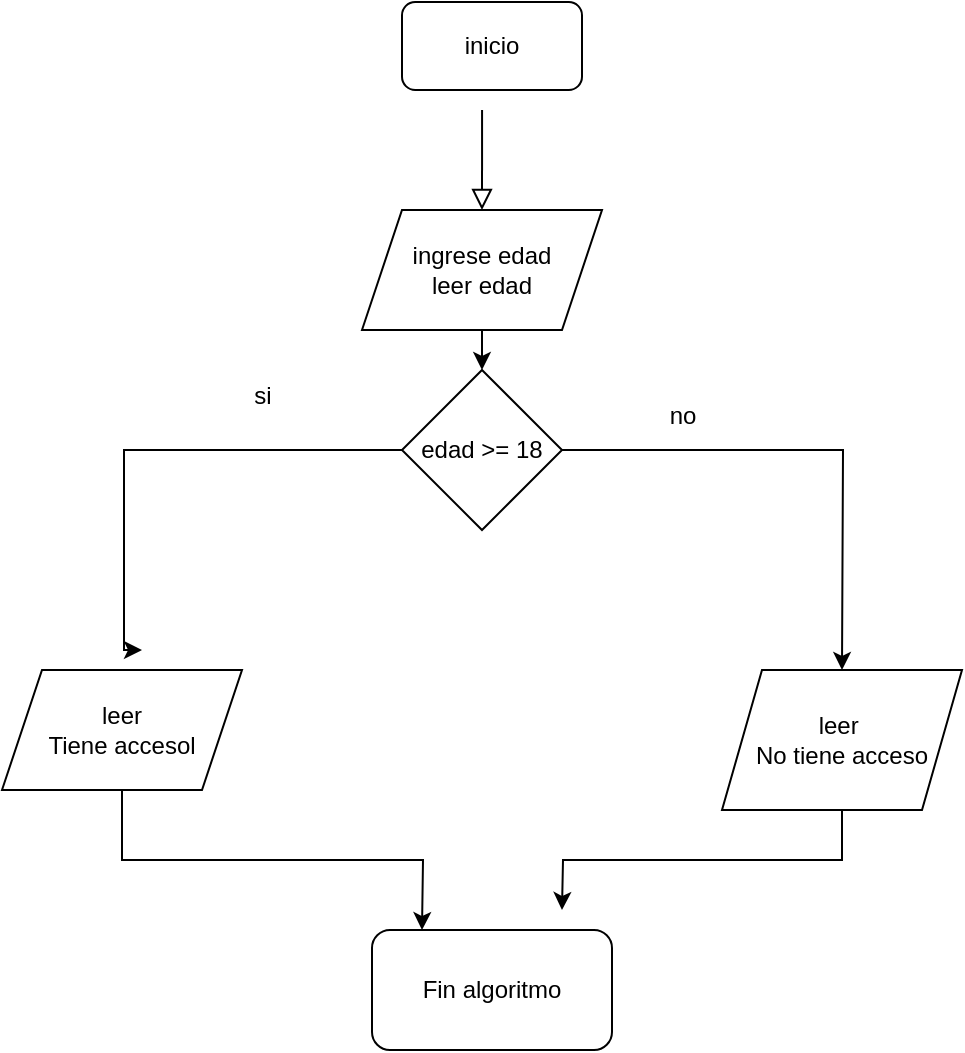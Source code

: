 <mxfile version="26.0.10">
  <diagram id="C5RBs43oDa-KdzZeNtuy" name="Page-1">
    <mxGraphModel dx="1431" dy="766" grid="1" gridSize="10" guides="1" tooltips="1" connect="1" arrows="1" fold="1" page="1" pageScale="1" pageWidth="827" pageHeight="1169" math="0" shadow="0">
      <root>
        <mxCell id="WIyWlLk6GJQsqaUBKTNV-0" />
        <mxCell id="WIyWlLk6GJQsqaUBKTNV-1" parent="WIyWlLk6GJQsqaUBKTNV-0" />
        <mxCell id="WIyWlLk6GJQsqaUBKTNV-2" value="" style="rounded=0;html=1;jettySize=auto;orthogonalLoop=1;fontSize=11;endArrow=block;endFill=0;endSize=8;strokeWidth=1;shadow=0;labelBackgroundColor=none;edgeStyle=orthogonalEdgeStyle;" parent="WIyWlLk6GJQsqaUBKTNV-1" edge="1">
          <mxGeometry relative="1" as="geometry">
            <mxPoint x="220.04" y="120" as="sourcePoint" />
            <mxPoint x="220" y="170" as="targetPoint" />
          </mxGeometry>
        </mxCell>
        <mxCell id="ODrckqSTQVsjg8SGFy-b-3" value="Text" style="text;html=1;align=center;verticalAlign=middle;resizable=0;points=[];autosize=1;strokeColor=none;fillColor=none;fontSize=16;" parent="WIyWlLk6GJQsqaUBKTNV-1" vertex="1">
          <mxGeometry x="199" y="81" width="50" height="30" as="geometry" />
        </mxCell>
        <mxCell id="ODrckqSTQVsjg8SGFy-b-5" value="inicio" style="rounded=1;whiteSpace=wrap;html=1;" parent="WIyWlLk6GJQsqaUBKTNV-1" vertex="1">
          <mxGeometry x="180" y="66" width="90" height="44" as="geometry" />
        </mxCell>
        <mxCell id="lOePhDLlBVllMqhWFWJo-7" style="edgeStyle=orthogonalEdgeStyle;rounded=0;orthogonalLoop=1;jettySize=auto;html=1;exitX=0.5;exitY=1;exitDx=0;exitDy=0;entryX=0.5;entryY=0;entryDx=0;entryDy=0;" edge="1" parent="WIyWlLk6GJQsqaUBKTNV-1" source="ODrckqSTQVsjg8SGFy-b-6" target="ODrckqSTQVsjg8SGFy-b-7">
          <mxGeometry relative="1" as="geometry" />
        </mxCell>
        <UserObject label="ingrese edad&lt;div&gt;leer edad&lt;/div&gt;" tooltip="leer edad" id="ODrckqSTQVsjg8SGFy-b-6">
          <mxCell style="shape=parallelogram;perimeter=parallelogramPerimeter;whiteSpace=wrap;html=1;fixedSize=1;size=20;" parent="WIyWlLk6GJQsqaUBKTNV-1" vertex="1">
            <mxGeometry x="160" y="170" width="120" height="60" as="geometry" />
          </mxCell>
        </UserObject>
        <mxCell id="lOePhDLlBVllMqhWFWJo-0" style="edgeStyle=orthogonalEdgeStyle;rounded=0;orthogonalLoop=1;jettySize=auto;html=1;exitX=0;exitY=0.5;exitDx=0;exitDy=0;" edge="1" parent="WIyWlLk6GJQsqaUBKTNV-1" source="ODrckqSTQVsjg8SGFy-b-7">
          <mxGeometry relative="1" as="geometry">
            <mxPoint x="50" y="390" as="targetPoint" />
            <Array as="points">
              <mxPoint x="41" y="290" />
            </Array>
          </mxGeometry>
        </mxCell>
        <mxCell id="lOePhDLlBVllMqhWFWJo-2" style="edgeStyle=orthogonalEdgeStyle;rounded=0;orthogonalLoop=1;jettySize=auto;html=1;exitX=1;exitY=0.5;exitDx=0;exitDy=0;" edge="1" parent="WIyWlLk6GJQsqaUBKTNV-1" source="ODrckqSTQVsjg8SGFy-b-7">
          <mxGeometry relative="1" as="geometry">
            <mxPoint x="400" y="400" as="targetPoint" />
          </mxGeometry>
        </mxCell>
        <mxCell id="ODrckqSTQVsjg8SGFy-b-7" value="edad &amp;gt;= 18" style="rhombus;whiteSpace=wrap;html=1;" parent="WIyWlLk6GJQsqaUBKTNV-1" vertex="1">
          <mxGeometry x="180" y="250" width="80" height="80" as="geometry" />
        </mxCell>
        <mxCell id="lOePhDLlBVllMqhWFWJo-3" value="no" style="text;html=1;align=center;verticalAlign=middle;resizable=0;points=[];autosize=1;strokeColor=none;fillColor=none;" vertex="1" parent="WIyWlLk6GJQsqaUBKTNV-1">
          <mxGeometry x="300" y="258" width="40" height="30" as="geometry" />
        </mxCell>
        <mxCell id="lOePhDLlBVllMqhWFWJo-4" value="si" style="text;html=1;align=center;verticalAlign=middle;resizable=0;points=[];autosize=1;strokeColor=none;fillColor=none;" vertex="1" parent="WIyWlLk6GJQsqaUBKTNV-1">
          <mxGeometry x="95" y="248" width="30" height="30" as="geometry" />
        </mxCell>
        <mxCell id="lOePhDLlBVllMqhWFWJo-8" style="edgeStyle=orthogonalEdgeStyle;rounded=0;orthogonalLoop=1;jettySize=auto;html=1;exitX=0.5;exitY=1;exitDx=0;exitDy=0;" edge="1" parent="WIyWlLk6GJQsqaUBKTNV-1" source="lOePhDLlBVllMqhWFWJo-5">
          <mxGeometry relative="1" as="geometry">
            <mxPoint x="190" y="530" as="targetPoint" />
          </mxGeometry>
        </mxCell>
        <mxCell id="lOePhDLlBVllMqhWFWJo-5" value="leer&lt;br&gt;Tiene accesol" style="shape=parallelogram;perimeter=parallelogramPerimeter;whiteSpace=wrap;html=1;fixedSize=1;" vertex="1" parent="WIyWlLk6GJQsqaUBKTNV-1">
          <mxGeometry x="-20" y="400" width="120" height="60" as="geometry" />
        </mxCell>
        <mxCell id="lOePhDLlBVllMqhWFWJo-9" style="edgeStyle=orthogonalEdgeStyle;rounded=0;orthogonalLoop=1;jettySize=auto;html=1;exitX=0.5;exitY=1;exitDx=0;exitDy=0;" edge="1" parent="WIyWlLk6GJQsqaUBKTNV-1" source="lOePhDLlBVllMqhWFWJo-6">
          <mxGeometry relative="1" as="geometry">
            <mxPoint x="260" y="520" as="targetPoint" />
          </mxGeometry>
        </mxCell>
        <mxCell id="lOePhDLlBVllMqhWFWJo-6" value="leer&amp;nbsp;&lt;br&gt;No tiene acceso" style="shape=parallelogram;perimeter=parallelogramPerimeter;whiteSpace=wrap;html=1;fixedSize=1;" vertex="1" parent="WIyWlLk6GJQsqaUBKTNV-1">
          <mxGeometry x="340" y="400" width="120" height="70" as="geometry" />
        </mxCell>
        <mxCell id="lOePhDLlBVllMqhWFWJo-10" value="Fin algoritmo" style="rounded=1;whiteSpace=wrap;html=1;" vertex="1" parent="WIyWlLk6GJQsqaUBKTNV-1">
          <mxGeometry x="165" y="530" width="120" height="60" as="geometry" />
        </mxCell>
      </root>
    </mxGraphModel>
  </diagram>
</mxfile>
